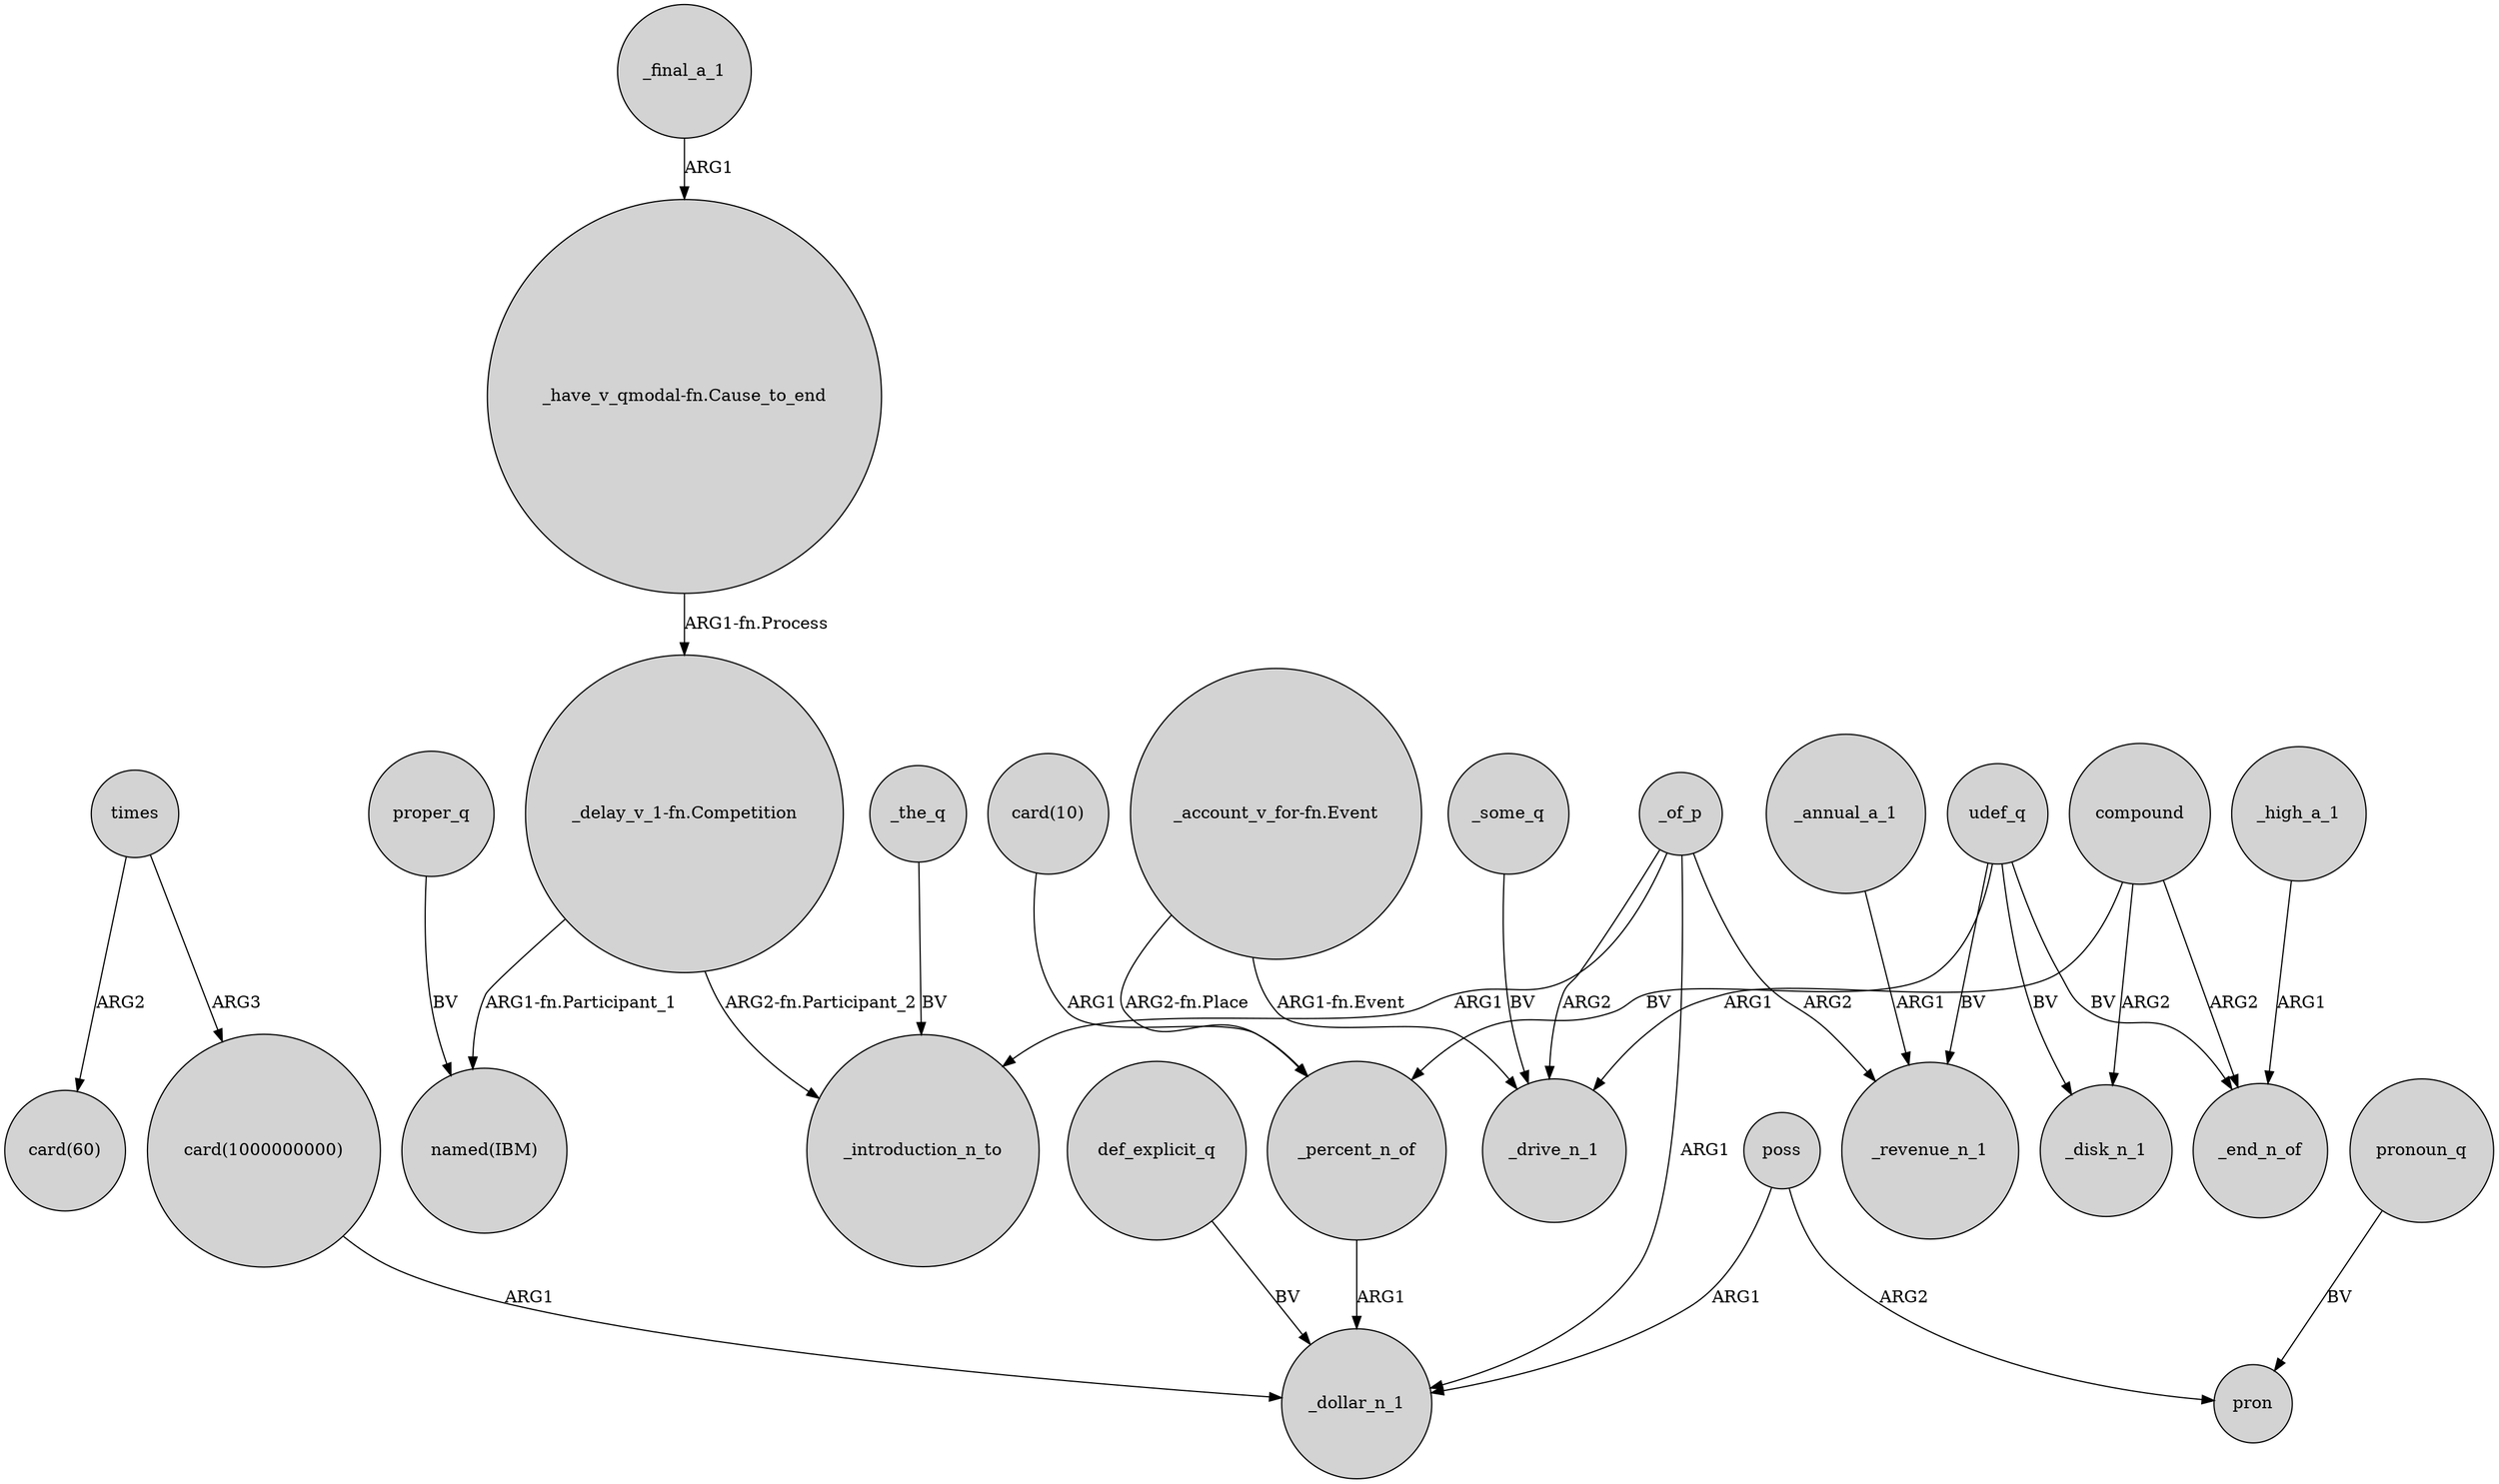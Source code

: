 digraph {
	node [shape=circle style=filled]
	def_explicit_q -> _dollar_n_1 [label=BV]
	_of_p -> _dollar_n_1 [label=ARG1]
	"_delay_v_1-fn.Competition" -> _introduction_n_to [label="ARG2-fn.Participant_2"]
	"card(1000000000)" -> _dollar_n_1 [label=ARG1]
	udef_q -> _disk_n_1 [label=BV]
	"_delay_v_1-fn.Competition" -> "named(IBM)" [label="ARG1-fn.Participant_1"]
	_of_p -> _introduction_n_to [label=ARG1]
	udef_q -> _end_n_of [label=BV]
	proper_q -> "named(IBM)" [label=BV]
	_of_p -> _drive_n_1 [label=ARG2]
	times -> "card(1000000000)" [label=ARG3]
	_percent_n_of -> _dollar_n_1 [label=ARG1]
	udef_q -> _revenue_n_1 [label=BV]
	_annual_a_1 -> _revenue_n_1 [label=ARG1]
	pronoun_q -> pron [label=BV]
	_final_a_1 -> "_have_v_qmodal-fn.Cause_to_end" [label=ARG1]
	poss -> pron [label=ARG2]
	"_have_v_qmodal-fn.Cause_to_end" -> "_delay_v_1-fn.Competition" [label="ARG1-fn.Process"]
	compound -> _disk_n_1 [label=ARG2]
	udef_q -> _percent_n_of [label=BV]
	_some_q -> _drive_n_1 [label=BV]
	_of_p -> _revenue_n_1 [label=ARG2]
	"card(10)" -> _percent_n_of [label=ARG1]
	"_account_v_for-fn.Event" -> _percent_n_of [label="ARG2-fn.Place"]
	"_account_v_for-fn.Event" -> _drive_n_1 [label="ARG1-fn.Event"]
	compound -> _end_n_of [label=ARG2]
	times -> "card(60)" [label=ARG2]
	poss -> _dollar_n_1 [label=ARG1]
	_the_q -> _introduction_n_to [label=BV]
	compound -> _drive_n_1 [label=ARG1]
	_high_a_1 -> _end_n_of [label=ARG1]
}
